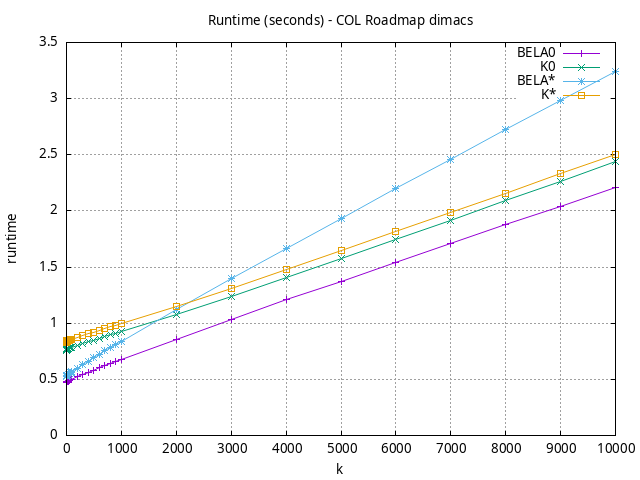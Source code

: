 #!/usr/bin/gnuplot
# -*- coding: utf-8 -*-
#
# results/roadmap/dimacs/COL/USA-road-d.COL.mixed.runtime.gnuplot
#
# Started on 01/09/2024 14:42:07
# Author: Carlos Linares López
set grid
set xlabel "k"
set ylabel "runtime"

set title "Runtime (seconds) - COL Roadmap dimacs"

set terminal png enhanced font "Ariel,10"
set output 'USA-road-d.COL.mixed.runtime.png'

plot "-" title "BELA0"      with linesp, "-" title "K0"      with linesp, "-" title "BELA*"      with linesp, "-" title "K*"      with linesp

	1 0.47344872099999996
	2 0.47360939
	3 0.477200244
	4 0.4777800749999999
	5 0.47794754999999994
	6 0.47841864600000006
	7 0.4790356620000001
	8 0.47972168800000003
	9 0.4804782290000001
	10 0.47901024799999997
	20 0.481402706
	30 0.4844811479999999
	40 0.486362727
	50 0.489577518
	60 0.49416579899999996
	70 0.49462459000000003
	80 0.497341482
	90 0.49984101100000006
	100 0.49961397099999993
	200 0.5213166530000001
	300 0.543067219
	400 0.5636017200000001
	500 0.5815214179999999
	600 0.602496651
	700 0.62262746
	800 0.641221192
	900 0.66263273
	1000 0.6776519199999997
	2000 0.8583525200000001
	3000 1.03582613
	4000 1.20716228
	5000 1.37122069
	6000 1.5385054599999999
	7000 1.7061467800000003
	8000 1.87600234
	9000 2.0415023199999998
	10000 2.20828596
end
	1 0.7588835540000001
	2 0.7628661529999999
	3 0.7657651099999999
	4 0.767323841
	5 0.7702070010000002
	6 0.769751696
	7 0.7713688830000001
	8 0.7728241110000001
	9 0.773295863
	10 0.769405908
	20 0.7738289830000002
	30 0.7752501900000002
	40 0.777208567
	50 0.7797148499999998
	60 0.7819108870000001
	70 0.7832186369999998
	80 0.785874548
	90 0.7876851160000001
	100 0.786372389
	200 0.8022103480000001
	300 0.8169153720000001
	400 0.8347376960000003
	500 0.8496585849999998
	600 0.8649373309999997
	700 0.8815369040000001
	800 0.8966746009999998
	900 0.9122659370000001
	1000 0.924271547
	2000 1.0777091
	3000 1.2423585499999998
	4000 1.4063535399999998
	5000 1.57519154
	6000 1.74474424
	7000 1.9162051199999999
	8000 2.0903851400000004
	9000 2.26400154
	10000 2.4386602099999997
end
	1 0.527761794
	2 0.5306168640000001
	3 0.531069334
	4 0.5320315379999999
	5 0.5329159189999999
	6 0.532807159
	7 0.534845883
	8 0.535313645
	9 0.5371110679999999
	10 0.533119547
	20 0.538235849
	30 0.539781166
	40 0.5440621989999999
	50 0.547776301
	60 0.554678565
	70 0.5574647600000001
	80 0.5607808229999999
	90 0.563256912
	100 0.5670776099999999
	200 0.5967052049999999
	300 0.629391648
	400 0.659745559
	500 0.69106094
	600 0.7217086350000002
	700 0.7525520700000001
	800 0.7821316500000001
	900 0.81006203
	1000 0.8363045499999999
	2000 1.12022636
	3000 1.3947840399999996
	4000 1.66422351
	5000 1.9294232900000003
	6000 2.1971102899999995
	7000 2.46092015
	8000 2.7215069799999996
	9000 2.98132286
	10000 3.23851437
end
	1 0.8312837070000001
	2 0.832651584
	3 0.83462246
	4 0.8389166640000001
	5 0.8402375469999999
	6 0.8417024760000001
	7 0.842587907
	8 0.8434488359999999
	9 0.843466736
	10 0.840670078
	20 0.843482516
	30 0.846616773
	40 0.8483322900000002
	50 0.849973572
	60 0.8510038590000001
	70 0.8561521500000001
	80 0.8566427600000001
	90 0.859341513
	100 0.856885553
	200 0.873432614
	300 0.8912437330000001
	400 0.905318556
	500 0.9210567530000001
	600 0.935784619
	700 0.9521956629999999
	800 0.9666297730000001
	900 0.982882909
	1000 0.9931210140000001
	2000 1.15015633
	3000 1.31016072
	4000 1.4779168699999996
	5000 1.6460934199999997
	6000 1.81236914
	7000 1.9840355499999998
	8000 2.1588807799999996
	9000 2.331049089999999
	10000 2.5025476200000005
end
